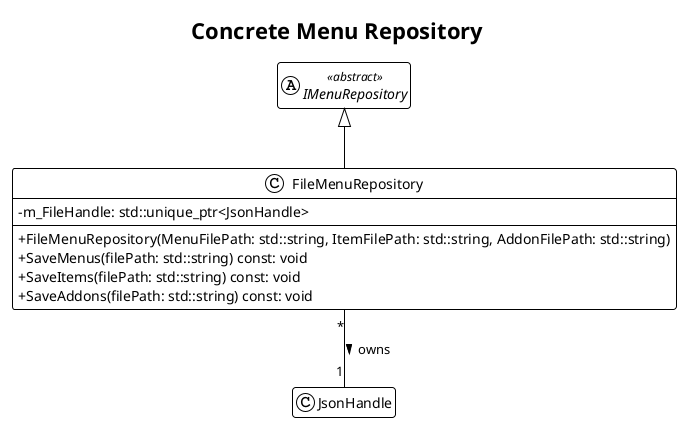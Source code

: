 @startuml
!theme plain
skinparam classAttributeIconSize 0
hide empty members
title Concrete Menu Repository

' --- Forward declarations for context ---
abstract class IMenuRepository <<abstract>>
class JsonHandle

' --- The Concrete Repository Implementation ---
class FileMenuRepository {
  - m_FileHandle: std::unique_ptr<JsonHandle>
  --
  + FileMenuRepository(MenuFilePath: std::string, ItemFilePath: std::string, AddonFilePath: std::string)
  + SaveMenus(filePath: std::string) const: void
  + SaveItems(filePath: std::string) const: void
  + SaveAddons(filePath: std::string) const: void
}

' --- Relationships ---

' Inheritance: Implements the abstract base class contract.
IMenuRepository <|-- FileMenuRepository

' Composition: Owns its file handler for persistence logic.
FileMenuRepository "*"-- "1" JsonHandle : owns >

@enduml